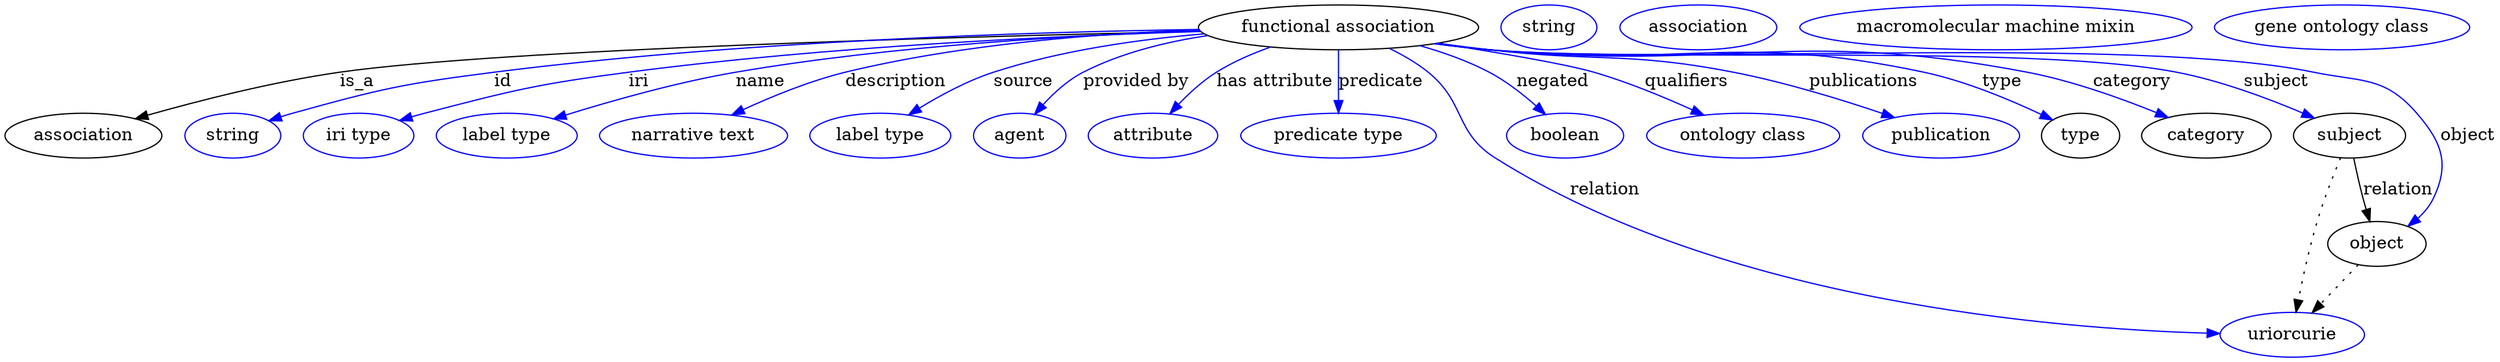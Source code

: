 digraph {
	graph [bb="0,0,1998,283"];
	node [label="\N"];
	"functional association"	 [height=0.5,
		label="functional association",
		pos="1070,265",
		width=3.1233];
	association	 [height=0.5,
		pos="63.044,178",
		width=1.7512];
	"functional association" -> association	 [label=is_a,
		lp="281.04,221.5",
		pos="e,105.92,191.39 958.4,262.76 770.06,258.5 397.02,247.96 267.04,229 214.82,221.38 156.51,206.1 115.66,194.24"];
	id	 [color=blue,
		height=0.5,
		label=string,
		pos="182.04,178",
		width=1.0652];
	"functional association" -> id	 [color=blue,
		label=id,
		lp="398.04,221.5",
		pos="e,211.25,189.78 960.02,261.17 796.65,255.13 497.74,242.69 391.04,229 318.59,219.71 300.23,216.22 230.04,196 227.06,195.14 224,194.18 \
220.94,193.17",
		style=solid];
	iri	 [color=blue,
		height=0.5,
		label="iri type",
		pos="283.04,178",
		width=1.2277];
	"functional association" -> iri	 [color=blue,
		label=iri,
		lp="507.04,221.5",
		pos="e,316.21,189.99 958.54,262.48 843.13,258.81 657.83,249.98 499.04,229 425.77,219.32 407.41,215.26 336.04,196 332.71,195.1 329.27,\
194.1 325.83,193.05",
		style=solid];
	name	 [color=blue,
		height=0.5,
		label="label type",
		pos="402.04,178",
		width=1.5707];
	"functional association" -> name	 [color=blue,
		label=name,
		lp="605.04,221.5",
		pos="e,440.8,191.21 962.82,259.52 842.51,252.93 655.01,241.22 585.04,229 538.72,220.91 487.22,206.01 450.69,194.39",
		style=solid];
	description	 [color=blue,
		height=0.5,
		label="narrative text",
		pos="552.04,178",
		width=2.0943];
	"functional association" -> description	 [color=blue,
		label=description,
		lp="714.04,221.5",
		pos="e,583.47,194.42 963.84,259.06 865.32,252.89 726.17,242.26 673.04,229 645.25,222.06 615.58,209.64 592.58,198.8",
		style=solid];
	source	 [color=blue,
		height=0.5,
		label="label type",
		pos="702.04,178",
		width=1.5707];
	"functional association" -> source	 [color=blue,
		label=source,
		lp="816.54,221.5",
		pos="e,725.3,194.53 971.5,256.27 905.33,249.65 824.53,239.84 792.04,229 771.63,222.19 750.61,210.58 734.03,200.16",
		style=solid];
	"provided by"	 [color=blue,
		height=0.5,
		label=agent,
		pos="814.04,178",
		width=1.0291];
	"functional association" -> "provided by"	 [color=blue,
		label="provided by",
		lp="907.54,221.5",
		pos="e,826.79,195.44 978.87,254.44 933.83,248.14 884.96,239.36 865.04,229 853.07,222.77 842.13,212.74 833.49,203.22",
		style=solid];
	"has attribute"	 [color=blue,
		height=0.5,
		label=attribute,
		pos="921.04,178",
		width=1.4443];
	"functional association" -> "has attribute"	 [color=blue,
		label="has attribute",
		lp="1019,221.5",
		pos="e,935.12,195.55 1014.4,249.28 1000,243.97 984.95,237.25 972.04,229 961,221.94 950.46,212.13 941.86,202.99",
		style=solid];
	predicate	 [color=blue,
		height=0.5,
		label="predicate type",
		pos="1070,178",
		width=2.1845];
	"functional association" -> predicate	 [color=blue,
		label=predicate,
		lp="1104.5,221.5",
		pos="e,1070,196 1070,246.97 1070,235.19 1070,219.56 1070,206.16",
		style=solid];
	relation	 [color=blue,
		height=0.5,
		label=uriorcurie,
		pos="1834,18",
		width=1.6068];
	"functional association" -> relation	 [color=blue,
		label=relation,
		lp="1298,134.5",
		pos="e,1780.8,25.082 1112.2,248.28 1122.9,242.99 1133.9,236.53 1143,229 1172.9,204.48 1163.4,180.78 1196,160 1292,98.867 1628.9,46.396 \
1770.6,26.513",
		style=solid];
	negated	 [color=blue,
		height=0.5,
		label=boolean,
		pos="1252,178",
		width=1.2999];
	"functional association" -> negated	 [color=blue,
		label=negated,
		lp="1242,221.5",
		pos="e,1235.3,195.26 1136.7,250.44 1154.9,245.07 1174.2,238.02 1191,229 1204.2,221.92 1217.2,211.7 1227.7,202.26",
		style=solid];
	qualifiers	 [color=blue,
		height=0.5,
		label="ontology class",
		pos="1394,178",
		width=2.1484];
	"functional association" -> qualifiers	 [color=blue,
		label=qualifiers,
		lp="1350,221.5",
		pos="e,1361.5,194.39 1151.9,252.59 1198.6,245.13 1252.2,235.79 1275,229 1301.4,221.14 1329.8,209.13 1352.2,198.73",
		style=solid];
	publications	 [color=blue,
		height=0.5,
		label=publication,
		pos="1552,178",
		width=1.7512];
	"functional association" -> publications	 [color=blue,
		label=publications,
		lp="1492,221.5",
		pos="e,1513.9,192.38 1151,252.42 1164.7,250.48 1178.8,248.59 1192,247 1278.9,236.61 1302.3,246.08 1388,229 1427.9,221.06 1471.9,207.1 \
1504.2,195.8",
		style=solid];
	type	 [height=0.5,
		pos="1664,178",
		width=0.86659];
	"functional association" -> type	 [color=blue,
		label=type,
		lp="1602,221.5",
		pos="e,1641.1,190.35 1149.3,252.19 1163.5,250.21 1178.2,248.38 1192,247 1346.2,231.68 1388.7,261.74 1540,229 1572.6,221.96 1607.5,206.87 \
1631.9,194.92",
		style=solid];
	category	 [height=0.5,
		pos="1765,178",
		width=1.4443];
	"functional association" -> category	 [color=blue,
		label=category,
		lp="1707,221.5",
		pos="e,1733.4,192.38 1149,252.12 1163.3,250.14 1178.1,248.32 1192,247 1382.5,229.02 1434.3,265.54 1622,229 1657.5,222.11 1695.9,208.01 \
1724,196.38",
		style=solid];
	subject	 [height=0.5,
		pos="1880,178",
		width=1.2457];
	"functional association" -> subject	 [color=blue,
		label=subject,
		lp="1819.5,221.5",
		pos="e,1851.2,191.88 1148.6,252.06 1163,250.07 1178,248.26 1192,247 1314.1,236.04 1622.8,252.68 1743,229 1777.5,222.21 1814.8,207.84 \
1841.7,196.08",
		style=solid];
	object	 [height=0.5,
		pos="1902,91",
		width=1.1013];
	"functional association" -> object	 [color=blue,
		label=object,
		lp="1975.5,178",
		pos="e,1927.5,105.11 1148.3,252.04 1162.8,250.04 1177.9,248.24 1192,247 1337.8,234.3 1706.7,258.18 1850,229 1889.3,221 1907.7,226.25 \
1934,196 1954.5,172.46 1960.6,155.13 1947,127 1944.3,121.2 1940,116.04 1935.3,111.57",
		style=solid];
	association_type	 [color=blue,
		height=0.5,
		label=string,
		pos="1239,265",
		width=1.0652];
	association_category	 [color=blue,
		height=0.5,
		label=association,
		pos="1358,265",
		width=1.7512];
	subject -> relation	 [pos="e,1836.9,36.006 1872.1,160.13 1866.2,146.37 1858.3,126.75 1853,109 1846.8,88.182 1841.9,64.102 1838.6,45.943",
		style=dotted];
	subject -> object	 [label=relation,
		lp="1919,134.5",
		pos="e,1896.3,108.86 1883.5,159.97 1885.5,150.18 1888.2,137.87 1891,127 1891.7,124.31 1892.5,121.51 1893.3,118.73"];
	"functional association_subject"	 [color=blue,
		height=0.5,
		label="macromolecular machine mixin",
		pos="1596,265",
		width=4.3691];
	object -> relation	 [pos="e,1850.2,35.346 1886.3,74.069 1877.6,64.805 1866.8,53.154 1857.2,42.876",
		style=dotted];
	"functional association_object"	 [color=blue,
		height=0.5,
		label="gene ontology class",
		pos="1874,265",
		width=2.8525];
}
